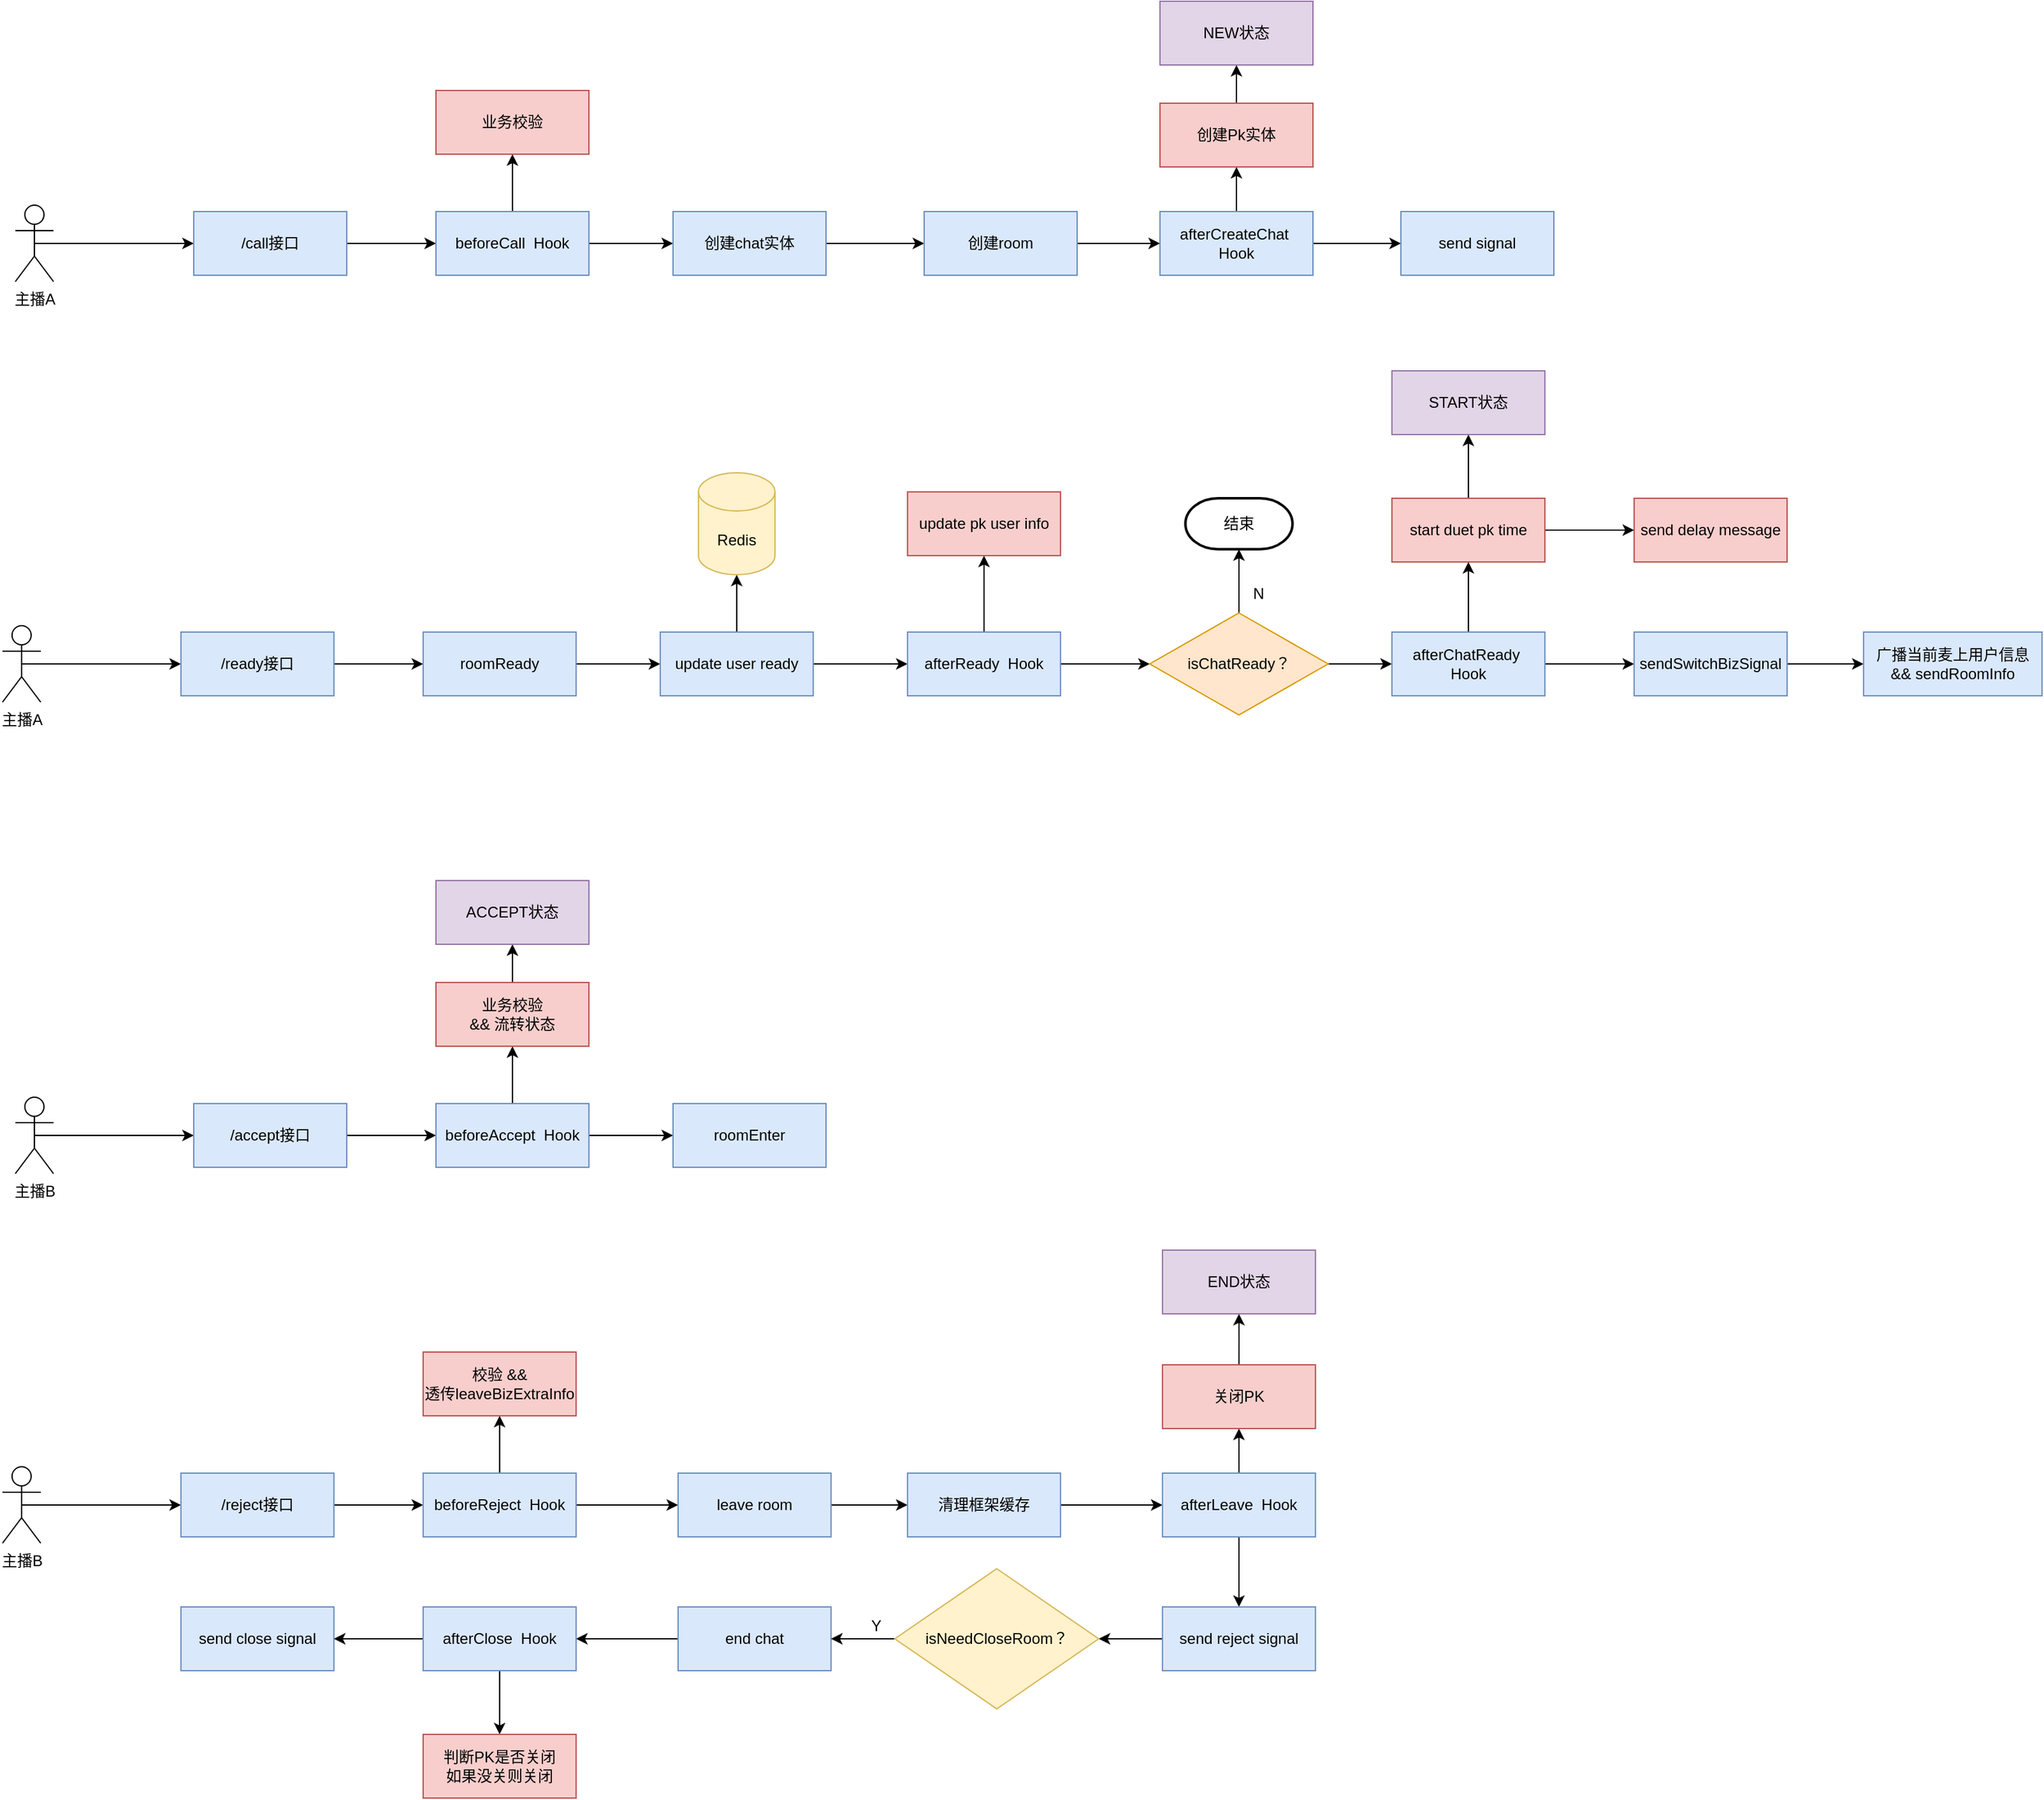 <mxfile version="21.0.8" type="github">
  <diagram name="第 1 页" id="D1CQOp292lNtNwlwD0Dh">
    <mxGraphModel dx="1595" dy="845" grid="1" gridSize="10" guides="1" tooltips="1" connect="1" arrows="1" fold="1" page="0" pageScale="1" pageWidth="827" pageHeight="1169" math="0" shadow="0">
      <root>
        <mxCell id="0" />
        <mxCell id="1" parent="0" />
        <mxCell id="nzKU1kesUL4rAlOl88Yz-4" style="edgeStyle=orthogonalEdgeStyle;rounded=0;orthogonalLoop=1;jettySize=auto;html=1;exitX=0.5;exitY=0.5;exitDx=0;exitDy=0;exitPerimeter=0;entryX=0;entryY=0.5;entryDx=0;entryDy=0;" parent="1" source="nzKU1kesUL4rAlOl88Yz-1" target="nzKU1kesUL4rAlOl88Yz-3" edge="1">
          <mxGeometry relative="1" as="geometry" />
        </mxCell>
        <mxCell id="nzKU1kesUL4rAlOl88Yz-1" value="主播A" style="shape=umlActor;verticalLabelPosition=bottom;verticalAlign=top;html=1;outlineConnect=0;" parent="1" vertex="1">
          <mxGeometry x="140" y="270" width="30" height="60" as="geometry" />
        </mxCell>
        <mxCell id="nzKU1kesUL4rAlOl88Yz-22" style="edgeStyle=orthogonalEdgeStyle;rounded=0;orthogonalLoop=1;jettySize=auto;html=1;exitX=0.5;exitY=0.5;exitDx=0;exitDy=0;exitPerimeter=0;entryX=0;entryY=0.5;entryDx=0;entryDy=0;" parent="1" source="nzKU1kesUL4rAlOl88Yz-2" target="nzKU1kesUL4rAlOl88Yz-21" edge="1">
          <mxGeometry relative="1" as="geometry" />
        </mxCell>
        <mxCell id="nzKU1kesUL4rAlOl88Yz-2" value="主播B" style="shape=umlActor;verticalLabelPosition=bottom;verticalAlign=top;html=1;outlineConnect=0;" parent="1" vertex="1">
          <mxGeometry x="140" y="970" width="30" height="60" as="geometry" />
        </mxCell>
        <mxCell id="nzKU1kesUL4rAlOl88Yz-6" style="edgeStyle=orthogonalEdgeStyle;rounded=0;orthogonalLoop=1;jettySize=auto;html=1;exitX=1;exitY=0.5;exitDx=0;exitDy=0;entryX=0;entryY=0.5;entryDx=0;entryDy=0;" parent="1" source="nzKU1kesUL4rAlOl88Yz-3" target="nzKU1kesUL4rAlOl88Yz-5" edge="1">
          <mxGeometry relative="1" as="geometry" />
        </mxCell>
        <mxCell id="nzKU1kesUL4rAlOl88Yz-3" value="/call接口" style="rounded=0;whiteSpace=wrap;html=1;fillColor=#dae8fc;strokeColor=#6c8ebf;" parent="1" vertex="1">
          <mxGeometry x="280" y="275" width="120" height="50" as="geometry" />
        </mxCell>
        <mxCell id="nzKU1kesUL4rAlOl88Yz-8" style="edgeStyle=orthogonalEdgeStyle;rounded=0;orthogonalLoop=1;jettySize=auto;html=1;exitX=0.5;exitY=0;exitDx=0;exitDy=0;entryX=0.5;entryY=1;entryDx=0;entryDy=0;" parent="1" source="nzKU1kesUL4rAlOl88Yz-5" target="nzKU1kesUL4rAlOl88Yz-7" edge="1">
          <mxGeometry relative="1" as="geometry" />
        </mxCell>
        <mxCell id="nzKU1kesUL4rAlOl88Yz-10" style="edgeStyle=orthogonalEdgeStyle;rounded=0;orthogonalLoop=1;jettySize=auto;html=1;exitX=1;exitY=0.5;exitDx=0;exitDy=0;entryX=0;entryY=0.5;entryDx=0;entryDy=0;" parent="1" source="nzKU1kesUL4rAlOl88Yz-5" target="nzKU1kesUL4rAlOl88Yz-9" edge="1">
          <mxGeometry relative="1" as="geometry" />
        </mxCell>
        <mxCell id="nzKU1kesUL4rAlOl88Yz-5" value="beforeCall&amp;nbsp; Hook" style="rounded=0;whiteSpace=wrap;html=1;fillColor=#dae8fc;strokeColor=#6c8ebf;" parent="1" vertex="1">
          <mxGeometry x="470" y="275" width="120" height="50" as="geometry" />
        </mxCell>
        <mxCell id="nzKU1kesUL4rAlOl88Yz-7" value="业务校验" style="rounded=0;whiteSpace=wrap;html=1;fillColor=#f8cecc;strokeColor=#b85450;" parent="1" vertex="1">
          <mxGeometry x="470" y="180" width="120" height="50" as="geometry" />
        </mxCell>
        <mxCell id="nzKU1kesUL4rAlOl88Yz-12" style="edgeStyle=orthogonalEdgeStyle;rounded=0;orthogonalLoop=1;jettySize=auto;html=1;exitX=1;exitY=0.5;exitDx=0;exitDy=0;entryX=0;entryY=0.5;entryDx=0;entryDy=0;" parent="1" source="nzKU1kesUL4rAlOl88Yz-9" target="nzKU1kesUL4rAlOl88Yz-11" edge="1">
          <mxGeometry relative="1" as="geometry" />
        </mxCell>
        <mxCell id="nzKU1kesUL4rAlOl88Yz-9" value="创建chat实体" style="rounded=0;whiteSpace=wrap;html=1;fillColor=#dae8fc;strokeColor=#6c8ebf;" parent="1" vertex="1">
          <mxGeometry x="656" y="275" width="120" height="50" as="geometry" />
        </mxCell>
        <mxCell id="nzKU1kesUL4rAlOl88Yz-14" style="edgeStyle=orthogonalEdgeStyle;rounded=0;orthogonalLoop=1;jettySize=auto;html=1;exitX=1;exitY=0.5;exitDx=0;exitDy=0;entryX=0;entryY=0.5;entryDx=0;entryDy=0;" parent="1" source="nzKU1kesUL4rAlOl88Yz-11" target="nzKU1kesUL4rAlOl88Yz-13" edge="1">
          <mxGeometry relative="1" as="geometry" />
        </mxCell>
        <mxCell id="nzKU1kesUL4rAlOl88Yz-11" value="创建room" style="rounded=0;whiteSpace=wrap;html=1;fillColor=#dae8fc;strokeColor=#6c8ebf;" parent="1" vertex="1">
          <mxGeometry x="853" y="275" width="120" height="50" as="geometry" />
        </mxCell>
        <mxCell id="nzKU1kesUL4rAlOl88Yz-16" style="edgeStyle=orthogonalEdgeStyle;rounded=0;orthogonalLoop=1;jettySize=auto;html=1;exitX=0.5;exitY=0;exitDx=0;exitDy=0;entryX=0.5;entryY=1;entryDx=0;entryDy=0;" parent="1" source="nzKU1kesUL4rAlOl88Yz-13" target="nzKU1kesUL4rAlOl88Yz-15" edge="1">
          <mxGeometry relative="1" as="geometry" />
        </mxCell>
        <mxCell id="nzKU1kesUL4rAlOl88Yz-20" style="edgeStyle=orthogonalEdgeStyle;rounded=0;orthogonalLoop=1;jettySize=auto;html=1;exitX=1;exitY=0.5;exitDx=0;exitDy=0;entryX=0;entryY=0.5;entryDx=0;entryDy=0;" parent="1" source="nzKU1kesUL4rAlOl88Yz-13" target="nzKU1kesUL4rAlOl88Yz-19" edge="1">
          <mxGeometry relative="1" as="geometry" />
        </mxCell>
        <mxCell id="nzKU1kesUL4rAlOl88Yz-13" value="afterCreateChat&amp;nbsp; Hook" style="rounded=0;whiteSpace=wrap;html=1;fillColor=#dae8fc;strokeColor=#6c8ebf;" parent="1" vertex="1">
          <mxGeometry x="1038" y="275" width="120" height="50" as="geometry" />
        </mxCell>
        <mxCell id="nzKU1kesUL4rAlOl88Yz-18" style="edgeStyle=orthogonalEdgeStyle;rounded=0;orthogonalLoop=1;jettySize=auto;html=1;exitX=0.5;exitY=0;exitDx=0;exitDy=0;entryX=0.5;entryY=1;entryDx=0;entryDy=0;" parent="1" source="nzKU1kesUL4rAlOl88Yz-15" target="nzKU1kesUL4rAlOl88Yz-17" edge="1">
          <mxGeometry relative="1" as="geometry" />
        </mxCell>
        <mxCell id="nzKU1kesUL4rAlOl88Yz-15" value="创建Pk实体" style="rounded=0;whiteSpace=wrap;html=1;fillColor=#f8cecc;strokeColor=#b85450;" parent="1" vertex="1">
          <mxGeometry x="1038" y="190" width="120" height="50" as="geometry" />
        </mxCell>
        <mxCell id="nzKU1kesUL4rAlOl88Yz-17" value="NEW状态" style="rounded=0;whiteSpace=wrap;html=1;fillColor=#e1d5e7;strokeColor=#9673a6;" parent="1" vertex="1">
          <mxGeometry x="1038" y="110" width="120" height="50" as="geometry" />
        </mxCell>
        <mxCell id="nzKU1kesUL4rAlOl88Yz-19" value="send signal" style="rounded=0;whiteSpace=wrap;html=1;fillColor=#dae8fc;strokeColor=#6c8ebf;" parent="1" vertex="1">
          <mxGeometry x="1227" y="275" width="120" height="50" as="geometry" />
        </mxCell>
        <mxCell id="nzKU1kesUL4rAlOl88Yz-54" style="edgeStyle=orthogonalEdgeStyle;rounded=0;orthogonalLoop=1;jettySize=auto;html=1;exitX=1;exitY=0.5;exitDx=0;exitDy=0;" parent="1" source="nzKU1kesUL4rAlOl88Yz-21" target="nzKU1kesUL4rAlOl88Yz-53" edge="1">
          <mxGeometry relative="1" as="geometry" />
        </mxCell>
        <mxCell id="nzKU1kesUL4rAlOl88Yz-21" value="/accept接口" style="rounded=0;whiteSpace=wrap;html=1;fillColor=#dae8fc;strokeColor=#6c8ebf;" parent="1" vertex="1">
          <mxGeometry x="280" y="975" width="120" height="50" as="geometry" />
        </mxCell>
        <mxCell id="nzKU1kesUL4rAlOl88Yz-26" style="edgeStyle=orthogonalEdgeStyle;rounded=0;orthogonalLoop=1;jettySize=auto;html=1;exitX=0.5;exitY=0.5;exitDx=0;exitDy=0;exitPerimeter=0;entryX=0;entryY=0.5;entryDx=0;entryDy=0;" parent="1" source="nzKU1kesUL4rAlOl88Yz-23" target="nzKU1kesUL4rAlOl88Yz-25" edge="1">
          <mxGeometry relative="1" as="geometry" />
        </mxCell>
        <mxCell id="nzKU1kesUL4rAlOl88Yz-23" value="主播A" style="shape=umlActor;verticalLabelPosition=bottom;verticalAlign=top;html=1;outlineConnect=0;" parent="1" vertex="1">
          <mxGeometry x="129.95" y="600" width="30" height="60" as="geometry" />
        </mxCell>
        <mxCell id="nzKU1kesUL4rAlOl88Yz-28" style="edgeStyle=orthogonalEdgeStyle;rounded=0;orthogonalLoop=1;jettySize=auto;html=1;exitX=1;exitY=0.5;exitDx=0;exitDy=0;entryX=0;entryY=0.5;entryDx=0;entryDy=0;" parent="1" source="nzKU1kesUL4rAlOl88Yz-25" target="nzKU1kesUL4rAlOl88Yz-27" edge="1">
          <mxGeometry relative="1" as="geometry" />
        </mxCell>
        <mxCell id="nzKU1kesUL4rAlOl88Yz-25" value="/ready接口" style="rounded=0;whiteSpace=wrap;html=1;fillColor=#dae8fc;strokeColor=#6c8ebf;" parent="1" vertex="1">
          <mxGeometry x="269.95" y="605" width="120" height="50" as="geometry" />
        </mxCell>
        <mxCell id="nzKU1kesUL4rAlOl88Yz-33" style="edgeStyle=orthogonalEdgeStyle;rounded=0;orthogonalLoop=1;jettySize=auto;html=1;exitX=1;exitY=0.5;exitDx=0;exitDy=0;entryX=0;entryY=0.5;entryDx=0;entryDy=0;" parent="1" source="nzKU1kesUL4rAlOl88Yz-27" target="nzKU1kesUL4rAlOl88Yz-29" edge="1">
          <mxGeometry relative="1" as="geometry" />
        </mxCell>
        <mxCell id="nzKU1kesUL4rAlOl88Yz-27" value="roomReady" style="rounded=0;whiteSpace=wrap;html=1;fillColor=#dae8fc;strokeColor=#6c8ebf;" parent="1" vertex="1">
          <mxGeometry x="459.95" y="605" width="120" height="50" as="geometry" />
        </mxCell>
        <mxCell id="nzKU1kesUL4rAlOl88Yz-32" style="edgeStyle=orthogonalEdgeStyle;rounded=0;orthogonalLoop=1;jettySize=auto;html=1;exitX=0.5;exitY=0;exitDx=0;exitDy=0;entryX=0.5;entryY=1;entryDx=0;entryDy=0;entryPerimeter=0;" parent="1" source="nzKU1kesUL4rAlOl88Yz-29" target="nzKU1kesUL4rAlOl88Yz-31" edge="1">
          <mxGeometry relative="1" as="geometry" />
        </mxCell>
        <mxCell id="nzKU1kesUL4rAlOl88Yz-35" style="edgeStyle=orthogonalEdgeStyle;rounded=0;orthogonalLoop=1;jettySize=auto;html=1;exitX=1;exitY=0.5;exitDx=0;exitDy=0;entryX=0;entryY=0.5;entryDx=0;entryDy=0;" parent="1" source="nzKU1kesUL4rAlOl88Yz-29" target="nzKU1kesUL4rAlOl88Yz-34" edge="1">
          <mxGeometry relative="1" as="geometry" />
        </mxCell>
        <mxCell id="nzKU1kesUL4rAlOl88Yz-29" value="update user ready" style="rounded=0;whiteSpace=wrap;html=1;fillColor=#dae8fc;strokeColor=#6c8ebf;" parent="1" vertex="1">
          <mxGeometry x="645.95" y="605" width="120" height="50" as="geometry" />
        </mxCell>
        <mxCell id="nzKU1kesUL4rAlOl88Yz-31" value="Redis" style="shape=cylinder3;whiteSpace=wrap;html=1;boundedLbl=1;backgroundOutline=1;size=15;fillColor=#fff2cc;strokeColor=#d6b656;" parent="1" vertex="1">
          <mxGeometry x="675.95" y="480" width="60" height="80" as="geometry" />
        </mxCell>
        <mxCell id="nzKU1kesUL4rAlOl88Yz-37" style="edgeStyle=orthogonalEdgeStyle;rounded=0;orthogonalLoop=1;jettySize=auto;html=1;exitX=0.5;exitY=0;exitDx=0;exitDy=0;entryX=0.5;entryY=1;entryDx=0;entryDy=0;" parent="1" source="nzKU1kesUL4rAlOl88Yz-34" target="nzKU1kesUL4rAlOl88Yz-36" edge="1">
          <mxGeometry relative="1" as="geometry" />
        </mxCell>
        <mxCell id="nzKU1kesUL4rAlOl88Yz-39" style="edgeStyle=orthogonalEdgeStyle;rounded=0;orthogonalLoop=1;jettySize=auto;html=1;exitX=1;exitY=0.5;exitDx=0;exitDy=0;entryX=0;entryY=0.5;entryDx=0;entryDy=0;" parent="1" source="nzKU1kesUL4rAlOl88Yz-34" target="nzKU1kesUL4rAlOl88Yz-38" edge="1">
          <mxGeometry relative="1" as="geometry" />
        </mxCell>
        <mxCell id="nzKU1kesUL4rAlOl88Yz-34" value="afterReady&amp;nbsp; Hook" style="rounded=0;whiteSpace=wrap;html=1;fillColor=#dae8fc;strokeColor=#6c8ebf;" parent="1" vertex="1">
          <mxGeometry x="839.95" y="605" width="120" height="50" as="geometry" />
        </mxCell>
        <mxCell id="nzKU1kesUL4rAlOl88Yz-36" value="update pk user info" style="rounded=0;whiteSpace=wrap;html=1;fillColor=#f8cecc;strokeColor=#b85450;" parent="1" vertex="1">
          <mxGeometry x="839.95" y="495" width="120" height="50" as="geometry" />
        </mxCell>
        <mxCell id="nzKU1kesUL4rAlOl88Yz-41" style="edgeStyle=orthogonalEdgeStyle;rounded=0;orthogonalLoop=1;jettySize=auto;html=1;exitX=0.5;exitY=0;exitDx=0;exitDy=0;entryX=0.5;entryY=1;entryDx=0;entryDy=0;entryPerimeter=0;" parent="1" source="nzKU1kesUL4rAlOl88Yz-38" target="nzKU1kesUL4rAlOl88Yz-40" edge="1">
          <mxGeometry relative="1" as="geometry" />
        </mxCell>
        <mxCell id="nzKU1kesUL4rAlOl88Yz-44" style="edgeStyle=orthogonalEdgeStyle;rounded=0;orthogonalLoop=1;jettySize=auto;html=1;exitX=1;exitY=0.5;exitDx=0;exitDy=0;entryX=0;entryY=0.5;entryDx=0;entryDy=0;" parent="1" source="nzKU1kesUL4rAlOl88Yz-38" target="nzKU1kesUL4rAlOl88Yz-43" edge="1">
          <mxGeometry relative="1" as="geometry" />
        </mxCell>
        <mxCell id="nzKU1kesUL4rAlOl88Yz-38" value="isChatReady？" style="rhombus;whiteSpace=wrap;html=1;fillColor=#ffe6cc;strokeColor=#d79b00;" parent="1" vertex="1">
          <mxGeometry x="1029.95" y="590" width="140" height="80" as="geometry" />
        </mxCell>
        <mxCell id="nzKU1kesUL4rAlOl88Yz-40" value="结束" style="strokeWidth=2;html=1;shape=mxgraph.flowchart.terminator;whiteSpace=wrap;" parent="1" vertex="1">
          <mxGeometry x="1057.95" y="500" width="84" height="40" as="geometry" />
        </mxCell>
        <mxCell id="nzKU1kesUL4rAlOl88Yz-42" value="N" style="text;html=1;align=center;verticalAlign=middle;resizable=0;points=[];autosize=1;strokeColor=none;fillColor=none;" parent="1" vertex="1">
          <mxGeometry x="1099.95" y="560" width="30" height="30" as="geometry" />
        </mxCell>
        <mxCell id="nzKU1kesUL4rAlOl88Yz-46" style="edgeStyle=orthogonalEdgeStyle;rounded=0;orthogonalLoop=1;jettySize=auto;html=1;exitX=0.5;exitY=0;exitDx=0;exitDy=0;entryX=0.5;entryY=1;entryDx=0;entryDy=0;" parent="1" source="nzKU1kesUL4rAlOl88Yz-43" target="nzKU1kesUL4rAlOl88Yz-45" edge="1">
          <mxGeometry relative="1" as="geometry" />
        </mxCell>
        <mxCell id="nzKU1kesUL4rAlOl88Yz-50" style="edgeStyle=orthogonalEdgeStyle;rounded=0;orthogonalLoop=1;jettySize=auto;html=1;exitX=1;exitY=0.5;exitDx=0;exitDy=0;entryX=0;entryY=0.5;entryDx=0;entryDy=0;" parent="1" source="nzKU1kesUL4rAlOl88Yz-43" target="nzKU1kesUL4rAlOl88Yz-49" edge="1">
          <mxGeometry relative="1" as="geometry" />
        </mxCell>
        <mxCell id="nzKU1kesUL4rAlOl88Yz-43" value="afterChatReady&amp;nbsp; Hook" style="rounded=0;whiteSpace=wrap;html=1;fillColor=#dae8fc;strokeColor=#6c8ebf;" parent="1" vertex="1">
          <mxGeometry x="1219.95" y="605" width="120" height="50" as="geometry" />
        </mxCell>
        <mxCell id="nzKU1kesUL4rAlOl88Yz-48" style="edgeStyle=orthogonalEdgeStyle;rounded=0;orthogonalLoop=1;jettySize=auto;html=1;exitX=1;exitY=0.5;exitDx=0;exitDy=0;entryX=0;entryY=0.5;entryDx=0;entryDy=0;" parent="1" source="nzKU1kesUL4rAlOl88Yz-45" target="nzKU1kesUL4rAlOl88Yz-47" edge="1">
          <mxGeometry relative="1" as="geometry" />
        </mxCell>
        <mxCell id="nzKU1kesUL4rAlOl88Yz-118" style="edgeStyle=orthogonalEdgeStyle;rounded=0;orthogonalLoop=1;jettySize=auto;html=1;exitX=0.5;exitY=0;exitDx=0;exitDy=0;entryX=0.5;entryY=1;entryDx=0;entryDy=0;" parent="1" source="nzKU1kesUL4rAlOl88Yz-45" target="nzKU1kesUL4rAlOl88Yz-117" edge="1">
          <mxGeometry relative="1" as="geometry" />
        </mxCell>
        <mxCell id="nzKU1kesUL4rAlOl88Yz-45" value="start duet pk time" style="rounded=0;whiteSpace=wrap;html=1;fillColor=#f8cecc;strokeColor=#b85450;" parent="1" vertex="1">
          <mxGeometry x="1219.95" y="500" width="120" height="50" as="geometry" />
        </mxCell>
        <mxCell id="nzKU1kesUL4rAlOl88Yz-47" value="send delay message" style="rounded=0;whiteSpace=wrap;html=1;fillColor=#f8cecc;strokeColor=#b85450;" parent="1" vertex="1">
          <mxGeometry x="1409.95" y="500" width="120" height="50" as="geometry" />
        </mxCell>
        <mxCell id="nzKU1kesUL4rAlOl88Yz-52" style="edgeStyle=orthogonalEdgeStyle;rounded=0;orthogonalLoop=1;jettySize=auto;html=1;exitX=1;exitY=0.5;exitDx=0;exitDy=0;entryX=0;entryY=0.5;entryDx=0;entryDy=0;" parent="1" source="nzKU1kesUL4rAlOl88Yz-49" target="nzKU1kesUL4rAlOl88Yz-51" edge="1">
          <mxGeometry relative="1" as="geometry" />
        </mxCell>
        <mxCell id="nzKU1kesUL4rAlOl88Yz-49" value="sendSwitchBizSignal" style="rounded=0;whiteSpace=wrap;html=1;fillColor=#dae8fc;strokeColor=#6c8ebf;" parent="1" vertex="1">
          <mxGeometry x="1409.95" y="605" width="120" height="50" as="geometry" />
        </mxCell>
        <mxCell id="nzKU1kesUL4rAlOl88Yz-51" value="广播当前麦上用户信息&lt;br&gt;&amp;amp;&amp;amp; sendRoomInfo" style="rounded=0;whiteSpace=wrap;html=1;fillColor=#dae8fc;strokeColor=#6c8ebf;" parent="1" vertex="1">
          <mxGeometry x="1589.95" y="605" width="140" height="50" as="geometry" />
        </mxCell>
        <mxCell id="nzKU1kesUL4rAlOl88Yz-56" style="edgeStyle=orthogonalEdgeStyle;rounded=0;orthogonalLoop=1;jettySize=auto;html=1;exitX=0.5;exitY=0;exitDx=0;exitDy=0;entryX=0.5;entryY=1;entryDx=0;entryDy=0;" parent="1" source="nzKU1kesUL4rAlOl88Yz-53" target="nzKU1kesUL4rAlOl88Yz-55" edge="1">
          <mxGeometry relative="1" as="geometry" />
        </mxCell>
        <mxCell id="nzKU1kesUL4rAlOl88Yz-61" style="edgeStyle=orthogonalEdgeStyle;rounded=0;orthogonalLoop=1;jettySize=auto;html=1;exitX=1;exitY=0.5;exitDx=0;exitDy=0;entryX=0;entryY=0.5;entryDx=0;entryDy=0;" parent="1" source="nzKU1kesUL4rAlOl88Yz-53" target="nzKU1kesUL4rAlOl88Yz-60" edge="1">
          <mxGeometry relative="1" as="geometry" />
        </mxCell>
        <mxCell id="nzKU1kesUL4rAlOl88Yz-53" value="beforeAccept&amp;nbsp; Hook" style="rounded=0;whiteSpace=wrap;html=1;fillColor=#dae8fc;strokeColor=#6c8ebf;" parent="1" vertex="1">
          <mxGeometry x="470" y="975" width="120" height="50" as="geometry" />
        </mxCell>
        <mxCell id="nzKU1kesUL4rAlOl88Yz-59" style="edgeStyle=orthogonalEdgeStyle;rounded=0;orthogonalLoop=1;jettySize=auto;html=1;exitX=0.5;exitY=0;exitDx=0;exitDy=0;entryX=0.5;entryY=1;entryDx=0;entryDy=0;" parent="1" source="nzKU1kesUL4rAlOl88Yz-55" target="nzKU1kesUL4rAlOl88Yz-58" edge="1">
          <mxGeometry relative="1" as="geometry" />
        </mxCell>
        <mxCell id="nzKU1kesUL4rAlOl88Yz-55" value="业务校验&lt;br&gt;&amp;amp;&amp;amp; 流转状态" style="rounded=0;whiteSpace=wrap;html=1;fillColor=#f8cecc;strokeColor=#b85450;" parent="1" vertex="1">
          <mxGeometry x="470" y="880" width="120" height="50" as="geometry" />
        </mxCell>
        <mxCell id="nzKU1kesUL4rAlOl88Yz-58" value="ACCEPT状态" style="rounded=0;whiteSpace=wrap;html=1;fillColor=#e1d5e7;strokeColor=#9673a6;" parent="1" vertex="1">
          <mxGeometry x="470" y="800" width="120" height="50" as="geometry" />
        </mxCell>
        <mxCell id="nzKU1kesUL4rAlOl88Yz-60" value="roomEnter" style="rounded=0;whiteSpace=wrap;html=1;fillColor=#dae8fc;strokeColor=#6c8ebf;" parent="1" vertex="1">
          <mxGeometry x="656" y="975" width="120" height="50" as="geometry" />
        </mxCell>
        <mxCell id="nzKU1kesUL4rAlOl88Yz-64" style="edgeStyle=orthogonalEdgeStyle;rounded=0;orthogonalLoop=1;jettySize=auto;html=1;exitX=0.5;exitY=0.5;exitDx=0;exitDy=0;exitPerimeter=0;entryX=0;entryY=0.5;entryDx=0;entryDy=0;" parent="1" source="nzKU1kesUL4rAlOl88Yz-62" target="nzKU1kesUL4rAlOl88Yz-63" edge="1">
          <mxGeometry relative="1" as="geometry" />
        </mxCell>
        <mxCell id="nzKU1kesUL4rAlOl88Yz-62" value="主播B" style="shape=umlActor;verticalLabelPosition=bottom;verticalAlign=top;html=1;outlineConnect=0;" parent="1" vertex="1">
          <mxGeometry x="129.95" y="1260" width="30" height="60" as="geometry" />
        </mxCell>
        <mxCell id="nzKU1kesUL4rAlOl88Yz-66" style="edgeStyle=orthogonalEdgeStyle;rounded=0;orthogonalLoop=1;jettySize=auto;html=1;exitX=1;exitY=0.5;exitDx=0;exitDy=0;entryX=0;entryY=0.5;entryDx=0;entryDy=0;" parent="1" source="nzKU1kesUL4rAlOl88Yz-63" target="nzKU1kesUL4rAlOl88Yz-65" edge="1">
          <mxGeometry relative="1" as="geometry" />
        </mxCell>
        <mxCell id="nzKU1kesUL4rAlOl88Yz-63" value="/reject接口" style="rounded=0;whiteSpace=wrap;html=1;fillColor=#dae8fc;strokeColor=#6c8ebf;" parent="1" vertex="1">
          <mxGeometry x="269.95" y="1265" width="120" height="50" as="geometry" />
        </mxCell>
        <mxCell id="nzKU1kesUL4rAlOl88Yz-68" style="edgeStyle=orthogonalEdgeStyle;rounded=0;orthogonalLoop=1;jettySize=auto;html=1;exitX=0.5;exitY=0;exitDx=0;exitDy=0;entryX=0.5;entryY=1;entryDx=0;entryDy=0;" parent="1" source="nzKU1kesUL4rAlOl88Yz-65" target="nzKU1kesUL4rAlOl88Yz-67" edge="1">
          <mxGeometry relative="1" as="geometry" />
        </mxCell>
        <mxCell id="nzKU1kesUL4rAlOl88Yz-70" style="edgeStyle=orthogonalEdgeStyle;rounded=0;orthogonalLoop=1;jettySize=auto;html=1;exitX=1;exitY=0.5;exitDx=0;exitDy=0;entryX=0;entryY=0.5;entryDx=0;entryDy=0;" parent="1" source="nzKU1kesUL4rAlOl88Yz-65" target="nzKU1kesUL4rAlOl88Yz-69" edge="1">
          <mxGeometry relative="1" as="geometry" />
        </mxCell>
        <mxCell id="nzKU1kesUL4rAlOl88Yz-65" value="beforeReject&amp;nbsp; Hook" style="rounded=0;whiteSpace=wrap;html=1;fillColor=#dae8fc;strokeColor=#6c8ebf;" parent="1" vertex="1">
          <mxGeometry x="459.95" y="1265" width="120" height="50" as="geometry" />
        </mxCell>
        <mxCell id="nzKU1kesUL4rAlOl88Yz-67" value="校验 &amp;amp;&amp;amp;&lt;br&gt;透传leaveBizExtraInfo" style="rounded=0;whiteSpace=wrap;html=1;fillColor=#f8cecc;strokeColor=#b85450;" parent="1" vertex="1">
          <mxGeometry x="459.95" y="1170" width="120" height="50" as="geometry" />
        </mxCell>
        <mxCell id="nzKU1kesUL4rAlOl88Yz-72" style="edgeStyle=orthogonalEdgeStyle;rounded=0;orthogonalLoop=1;jettySize=auto;html=1;exitX=1;exitY=0.5;exitDx=0;exitDy=0;entryX=0;entryY=0.5;entryDx=0;entryDy=0;" parent="1" source="nzKU1kesUL4rAlOl88Yz-69" target="nzKU1kesUL4rAlOl88Yz-71" edge="1">
          <mxGeometry relative="1" as="geometry" />
        </mxCell>
        <mxCell id="nzKU1kesUL4rAlOl88Yz-69" value="leave room" style="rounded=0;whiteSpace=wrap;html=1;fillColor=#dae8fc;strokeColor=#6c8ebf;" parent="1" vertex="1">
          <mxGeometry x="659.95" y="1265" width="120" height="50" as="geometry" />
        </mxCell>
        <mxCell id="nzKU1kesUL4rAlOl88Yz-74" style="edgeStyle=orthogonalEdgeStyle;rounded=0;orthogonalLoop=1;jettySize=auto;html=1;exitX=1;exitY=0.5;exitDx=0;exitDy=0;entryX=0;entryY=0.5;entryDx=0;entryDy=0;" parent="1" source="nzKU1kesUL4rAlOl88Yz-71" target="nzKU1kesUL4rAlOl88Yz-73" edge="1">
          <mxGeometry relative="1" as="geometry" />
        </mxCell>
        <mxCell id="nzKU1kesUL4rAlOl88Yz-71" value="清理框架缓存" style="rounded=0;whiteSpace=wrap;html=1;fillColor=#dae8fc;strokeColor=#6c8ebf;" parent="1" vertex="1">
          <mxGeometry x="839.95" y="1265" width="120" height="50" as="geometry" />
        </mxCell>
        <mxCell id="nzKU1kesUL4rAlOl88Yz-76" style="edgeStyle=orthogonalEdgeStyle;rounded=0;orthogonalLoop=1;jettySize=auto;html=1;exitX=0.5;exitY=0;exitDx=0;exitDy=0;entryX=0.5;entryY=1;entryDx=0;entryDy=0;" parent="1" source="nzKU1kesUL4rAlOl88Yz-73" target="nzKU1kesUL4rAlOl88Yz-75" edge="1">
          <mxGeometry relative="1" as="geometry" />
        </mxCell>
        <mxCell id="xWlnuquYRTVBCmx58FOR-1" style="edgeStyle=orthogonalEdgeStyle;rounded=0;orthogonalLoop=1;jettySize=auto;html=1;exitX=0.5;exitY=1;exitDx=0;exitDy=0;entryX=0.5;entryY=0;entryDx=0;entryDy=0;" edge="1" parent="1" source="nzKU1kesUL4rAlOl88Yz-73" target="nzKU1kesUL4rAlOl88Yz-79">
          <mxGeometry relative="1" as="geometry" />
        </mxCell>
        <mxCell id="nzKU1kesUL4rAlOl88Yz-73" value="afterLeave&amp;nbsp; Hook" style="rounded=0;whiteSpace=wrap;html=1;fillColor=#dae8fc;strokeColor=#6c8ebf;" parent="1" vertex="1">
          <mxGeometry x="1039.95" y="1265" width="120" height="50" as="geometry" />
        </mxCell>
        <mxCell id="nzKU1kesUL4rAlOl88Yz-78" style="edgeStyle=orthogonalEdgeStyle;rounded=0;orthogonalLoop=1;jettySize=auto;html=1;exitX=0.5;exitY=0;exitDx=0;exitDy=0;entryX=0.5;entryY=1;entryDx=0;entryDy=0;" parent="1" source="nzKU1kesUL4rAlOl88Yz-75" edge="1">
          <mxGeometry relative="1" as="geometry">
            <mxPoint x="1099.95" y="1140" as="targetPoint" />
          </mxGeometry>
        </mxCell>
        <mxCell id="nzKU1kesUL4rAlOl88Yz-75" value="关闭PK" style="rounded=0;whiteSpace=wrap;html=1;fillColor=#f8cecc;strokeColor=#b85450;" parent="1" vertex="1">
          <mxGeometry x="1039.95" y="1180" width="120" height="50" as="geometry" />
        </mxCell>
        <mxCell id="nzKU1kesUL4rAlOl88Yz-77" value="END状态" style="rounded=0;whiteSpace=wrap;html=1;fillColor=#e1d5e7;strokeColor=#9673a6;" parent="1" vertex="1">
          <mxGeometry x="1039.95" y="1090" width="120" height="50" as="geometry" />
        </mxCell>
        <mxCell id="nzKU1kesUL4rAlOl88Yz-109" style="edgeStyle=orthogonalEdgeStyle;rounded=0;orthogonalLoop=1;jettySize=auto;html=1;exitX=0;exitY=0.5;exitDx=0;exitDy=0;entryX=1;entryY=0.5;entryDx=0;entryDy=0;" parent="1" source="nzKU1kesUL4rAlOl88Yz-79" target="nzKU1kesUL4rAlOl88Yz-108" edge="1">
          <mxGeometry relative="1" as="geometry" />
        </mxCell>
        <mxCell id="nzKU1kesUL4rAlOl88Yz-79" value="send reject signal" style="rounded=0;whiteSpace=wrap;html=1;fillColor=#dae8fc;strokeColor=#6c8ebf;" parent="1" vertex="1">
          <mxGeometry x="1039.95" y="1370" width="120" height="50" as="geometry" />
        </mxCell>
        <mxCell id="nzKU1kesUL4rAlOl88Yz-113" style="edgeStyle=orthogonalEdgeStyle;rounded=0;orthogonalLoop=1;jettySize=auto;html=1;exitX=0;exitY=0.5;exitDx=0;exitDy=0;entryX=1;entryY=0.5;entryDx=0;entryDy=0;" parent="1" source="nzKU1kesUL4rAlOl88Yz-81" target="nzKU1kesUL4rAlOl88Yz-112" edge="1">
          <mxGeometry relative="1" as="geometry" />
        </mxCell>
        <mxCell id="nzKU1kesUL4rAlOl88Yz-81" value="end chat" style="rounded=0;whiteSpace=wrap;html=1;fillColor=#dae8fc;strokeColor=#6c8ebf;" parent="1" vertex="1">
          <mxGeometry x="659.95" y="1370" width="120" height="50" as="geometry" />
        </mxCell>
        <mxCell id="nzKU1kesUL4rAlOl88Yz-83" value="send close signal" style="rounded=0;whiteSpace=wrap;html=1;fillColor=#dae8fc;strokeColor=#6c8ebf;" parent="1" vertex="1">
          <mxGeometry x="269.95" y="1370" width="120" height="50" as="geometry" />
        </mxCell>
        <mxCell id="nzKU1kesUL4rAlOl88Yz-110" style="edgeStyle=orthogonalEdgeStyle;rounded=0;orthogonalLoop=1;jettySize=auto;html=1;exitX=0;exitY=0.5;exitDx=0;exitDy=0;entryX=1;entryY=0.5;entryDx=0;entryDy=0;" parent="1" source="nzKU1kesUL4rAlOl88Yz-108" target="nzKU1kesUL4rAlOl88Yz-81" edge="1">
          <mxGeometry relative="1" as="geometry" />
        </mxCell>
        <mxCell id="nzKU1kesUL4rAlOl88Yz-108" value="isNeedCloseRoom？" style="rhombus;whiteSpace=wrap;html=1;fillColor=#fff2cc;strokeColor=#d6b656;" parent="1" vertex="1">
          <mxGeometry x="829.95" y="1340" width="160" height="110" as="geometry" />
        </mxCell>
        <mxCell id="nzKU1kesUL4rAlOl88Yz-111" value="Y" style="text;html=1;align=center;verticalAlign=middle;resizable=0;points=[];autosize=1;strokeColor=none;fillColor=none;" parent="1" vertex="1">
          <mxGeometry x="799.95" y="1370" width="30" height="30" as="geometry" />
        </mxCell>
        <mxCell id="nzKU1kesUL4rAlOl88Yz-114" style="edgeStyle=orthogonalEdgeStyle;rounded=0;orthogonalLoop=1;jettySize=auto;html=1;exitX=0;exitY=0.5;exitDx=0;exitDy=0;entryX=1;entryY=0.5;entryDx=0;entryDy=0;" parent="1" source="nzKU1kesUL4rAlOl88Yz-112" target="nzKU1kesUL4rAlOl88Yz-83" edge="1">
          <mxGeometry relative="1" as="geometry" />
        </mxCell>
        <mxCell id="nzKU1kesUL4rAlOl88Yz-116" style="edgeStyle=orthogonalEdgeStyle;rounded=0;orthogonalLoop=1;jettySize=auto;html=1;exitX=0.5;exitY=1;exitDx=0;exitDy=0;entryX=0.5;entryY=0;entryDx=0;entryDy=0;" parent="1" source="nzKU1kesUL4rAlOl88Yz-112" target="nzKU1kesUL4rAlOl88Yz-115" edge="1">
          <mxGeometry relative="1" as="geometry" />
        </mxCell>
        <mxCell id="nzKU1kesUL4rAlOl88Yz-112" value="afterClose&amp;nbsp; Hook" style="rounded=0;whiteSpace=wrap;html=1;fillColor=#dae8fc;strokeColor=#6c8ebf;" parent="1" vertex="1">
          <mxGeometry x="459.95" y="1370" width="120" height="50" as="geometry" />
        </mxCell>
        <mxCell id="nzKU1kesUL4rAlOl88Yz-115" value="判断PK是否关闭&lt;br&gt;如果没关则关闭" style="rounded=0;whiteSpace=wrap;html=1;fillColor=#f8cecc;strokeColor=#b85450;" parent="1" vertex="1">
          <mxGeometry x="459.95" y="1470" width="120" height="50" as="geometry" />
        </mxCell>
        <mxCell id="nzKU1kesUL4rAlOl88Yz-117" value="START状态" style="rounded=0;whiteSpace=wrap;html=1;fillColor=#e1d5e7;strokeColor=#9673a6;" parent="1" vertex="1">
          <mxGeometry x="1219.95" y="400" width="120" height="50" as="geometry" />
        </mxCell>
      </root>
    </mxGraphModel>
  </diagram>
</mxfile>
